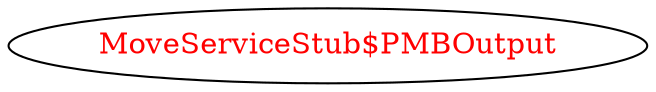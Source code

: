 digraph dependencyGraph {
 concentrate=true;
 ranksep="2.0";
 rankdir="LR"; 
 splines="ortho";
"MoveServiceStub$PMBOutput" [fontcolor="red"];
}